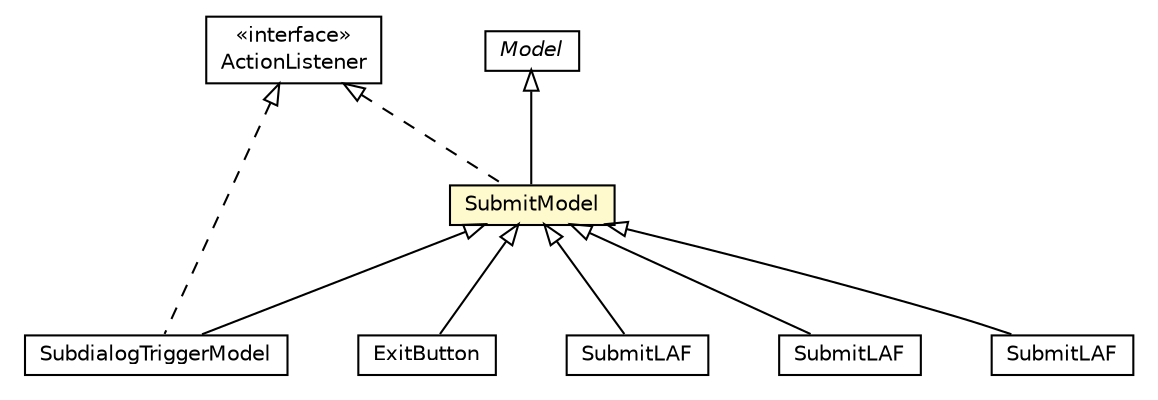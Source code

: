 #!/usr/local/bin/dot
#
# Class diagram 
# Generated by UMLGraph version R5_6-24-gf6e263 (http://www.umlgraph.org/)
#

digraph G {
	edge [fontname="Helvetica",fontsize=10,labelfontname="Helvetica",labelfontsize=10];
	node [fontname="Helvetica",fontsize=10,shape=plaintext];
	nodesep=0.25;
	ranksep=0.5;
	// org.universAAL.ui.handler.gui.swing.model.Model
	c7844640 [label=<<table title="org.universAAL.ui.handler.gui.swing.model.Model" border="0" cellborder="1" cellspacing="0" cellpadding="2" port="p" href="../Model.html">
		<tr><td><table border="0" cellspacing="0" cellpadding="1">
<tr><td align="center" balign="center"><font face="Helvetica-Oblique"> Model </font></td></tr>
		</table></td></tr>
		</table>>, URL="../Model.html", fontname="Helvetica", fontcolor="black", fontsize=10.0];
	// org.universAAL.ui.handler.gui.swing.model.FormControl.SubmitModel
	c7844655 [label=<<table title="org.universAAL.ui.handler.gui.swing.model.FormControl.SubmitModel" border="0" cellborder="1" cellspacing="0" cellpadding="2" port="p" bgcolor="lemonChiffon" href="./SubmitModel.html">
		<tr><td><table border="0" cellspacing="0" cellpadding="1">
<tr><td align="center" balign="center"> SubmitModel </td></tr>
		</table></td></tr>
		</table>>, URL="./SubmitModel.html", fontname="Helvetica", fontcolor="black", fontsize=10.0];
	// org.universAAL.ui.handler.gui.swing.model.FormControl.SubdialogTriggerModel
	c7844657 [label=<<table title="org.universAAL.ui.handler.gui.swing.model.FormControl.SubdialogTriggerModel" border="0" cellborder="1" cellspacing="0" cellpadding="2" port="p" href="./SubdialogTriggerModel.html">
		<tr><td><table border="0" cellspacing="0" cellpadding="1">
<tr><td align="center" balign="center"> SubdialogTriggerModel </td></tr>
		</table></td></tr>
		</table>>, URL="./SubdialogTriggerModel.html", fontname="Helvetica", fontcolor="black", fontsize=10.0];
	// org.universAAL.ui.handler.gui.swing.model.special.ExitButton
	c7844676 [label=<<table title="org.universAAL.ui.handler.gui.swing.model.special.ExitButton" border="0" cellborder="1" cellspacing="0" cellpadding="2" port="p" href="../special/ExitButton.html">
		<tr><td><table border="0" cellspacing="0" cellpadding="1">
<tr><td align="center" balign="center"> ExitButton </td></tr>
		</table></td></tr>
		</table>>, URL="../special/ExitButton.html", fontname="Helvetica", fontcolor="black", fontsize=10.0];
	// org.universAAL.ui.handler.gui.swing.defaultLookAndFeel.SubmitLAF
	c7844696 [label=<<table title="org.universAAL.ui.handler.gui.swing.defaultLookAndFeel.SubmitLAF" border="0" cellborder="1" cellspacing="0" cellpadding="2" port="p" href="../../defaultLookAndFeel/SubmitLAF.html">
		<tr><td><table border="0" cellspacing="0" cellpadding="1">
<tr><td align="center" balign="center"> SubmitLAF </td></tr>
		</table></td></tr>
		</table>>, URL="../../defaultLookAndFeel/SubmitLAF.html", fontname="Helvetica", fontcolor="black", fontsize=10.0];
	// org.universAAL.ui.gui.swing.bluesteelLAF.SubmitLAF
	c7844725 [label=<<table title="org.universAAL.ui.gui.swing.bluesteelLAF.SubmitLAF" border="0" cellborder="1" cellspacing="0" cellpadding="2" port="p" href="../../../../../gui/swing/bluesteelLAF/SubmitLAF.html">
		<tr><td><table border="0" cellspacing="0" cellpadding="1">
<tr><td align="center" balign="center"> SubmitLAF </td></tr>
		</table></td></tr>
		</table>>, URL="../../../../../gui/swing/bluesteelLAF/SubmitLAF.html", fontname="Helvetica", fontcolor="black", fontsize=10.0];
	// org.universAAL.ui.handler.gui.swing.classic.SubmitLAF
	c7844768 [label=<<table title="org.universAAL.ui.handler.gui.swing.classic.SubmitLAF" border="0" cellborder="1" cellspacing="0" cellpadding="2" port="p" href="../../classic/SubmitLAF.html">
		<tr><td><table border="0" cellspacing="0" cellpadding="1">
<tr><td align="center" balign="center"> SubmitLAF </td></tr>
		</table></td></tr>
		</table>>, URL="../../classic/SubmitLAF.html", fontname="Helvetica", fontcolor="black", fontsize=10.0];
	//org.universAAL.ui.handler.gui.swing.model.FormControl.SubmitModel extends org.universAAL.ui.handler.gui.swing.model.Model
	c7844640:p -> c7844655:p [dir=back,arrowtail=empty];
	//org.universAAL.ui.handler.gui.swing.model.FormControl.SubmitModel implements java.awt.event.ActionListener
	c7845286:p -> c7844655:p [dir=back,arrowtail=empty,style=dashed];
	//org.universAAL.ui.handler.gui.swing.model.FormControl.SubdialogTriggerModel extends org.universAAL.ui.handler.gui.swing.model.FormControl.SubmitModel
	c7844655:p -> c7844657:p [dir=back,arrowtail=empty];
	//org.universAAL.ui.handler.gui.swing.model.FormControl.SubdialogTriggerModel implements java.awt.event.ActionListener
	c7845286:p -> c7844657:p [dir=back,arrowtail=empty,style=dashed];
	//org.universAAL.ui.handler.gui.swing.model.special.ExitButton extends org.universAAL.ui.handler.gui.swing.model.FormControl.SubmitModel
	c7844655:p -> c7844676:p [dir=back,arrowtail=empty];
	//org.universAAL.ui.handler.gui.swing.defaultLookAndFeel.SubmitLAF extends org.universAAL.ui.handler.gui.swing.model.FormControl.SubmitModel
	c7844655:p -> c7844696:p [dir=back,arrowtail=empty];
	//org.universAAL.ui.gui.swing.bluesteelLAF.SubmitLAF extends org.universAAL.ui.handler.gui.swing.model.FormControl.SubmitModel
	c7844655:p -> c7844725:p [dir=back,arrowtail=empty];
	//org.universAAL.ui.handler.gui.swing.classic.SubmitLAF extends org.universAAL.ui.handler.gui.swing.model.FormControl.SubmitModel
	c7844655:p -> c7844768:p [dir=back,arrowtail=empty];
	// java.awt.event.ActionListener
	c7845286 [label=<<table title="java.awt.event.ActionListener" border="0" cellborder="1" cellspacing="0" cellpadding="2" port="p" href="http://java.sun.com/j2se/1.4.2/docs/api/java/awt/event/ActionListener.html">
		<tr><td><table border="0" cellspacing="0" cellpadding="1">
<tr><td align="center" balign="center"> &#171;interface&#187; </td></tr>
<tr><td align="center" balign="center"> ActionListener </td></tr>
		</table></td></tr>
		</table>>, URL="http://java.sun.com/j2se/1.4.2/docs/api/java/awt/event/ActionListener.html", fontname="Helvetica", fontcolor="black", fontsize=10.0];
}

